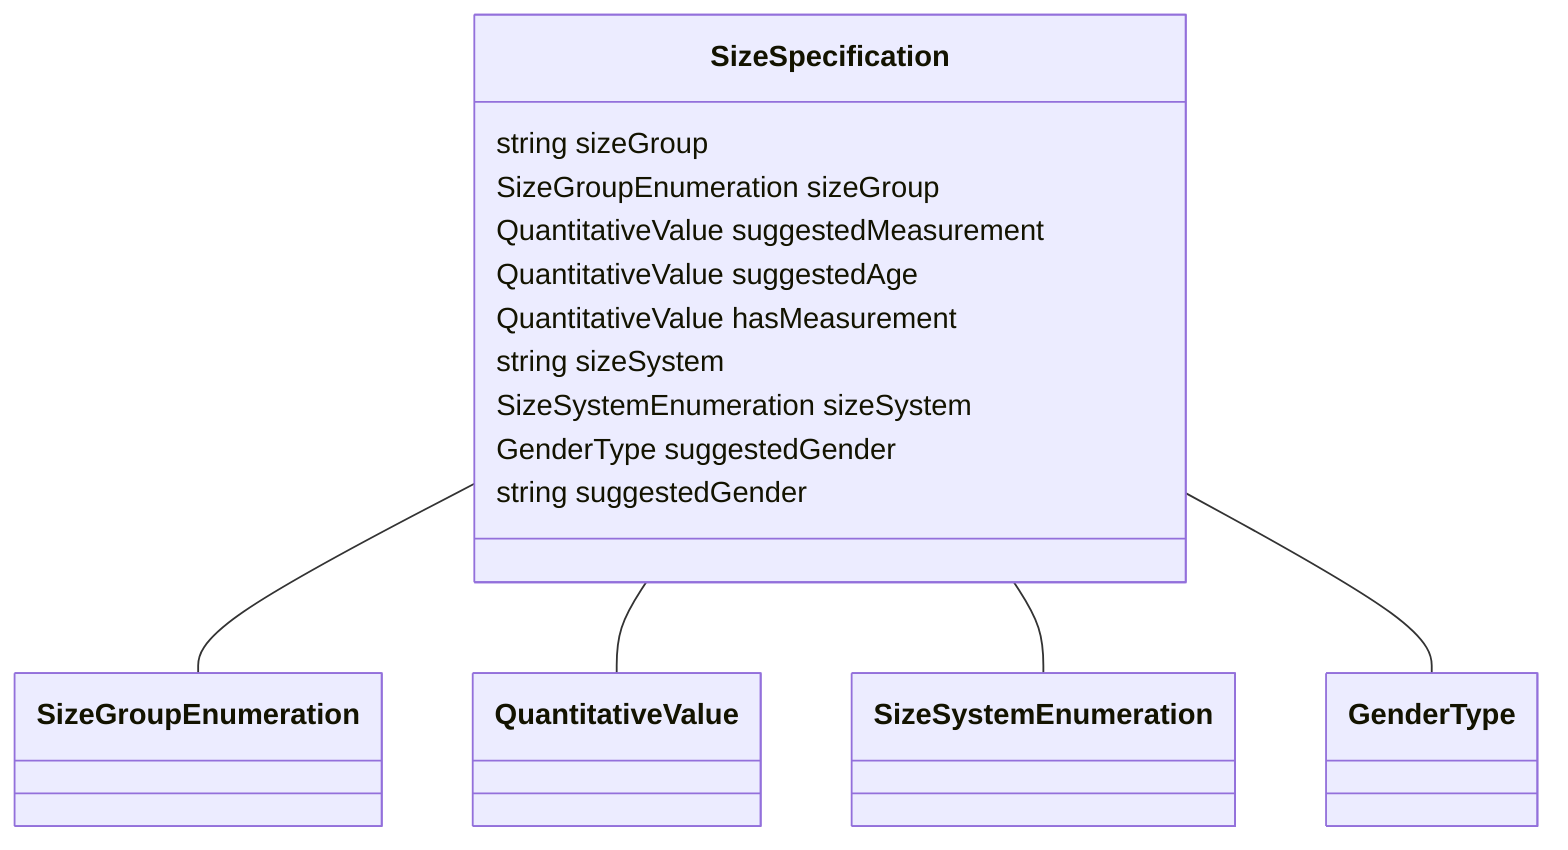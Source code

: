 classDiagram
  SizeSpecification -- SizeGroupEnumeration
  SizeSpecification -- QuantitativeValue
  SizeSpecification -- SizeSystemEnumeration
  SizeSpecification -- GenderType


class SizeSpecification {

  string sizeGroup
  SizeGroupEnumeration sizeGroup
  QuantitativeValue suggestedMeasurement
  QuantitativeValue suggestedAge
  QuantitativeValue hasMeasurement
  string sizeSystem
  SizeSystemEnumeration sizeSystem
  GenderType suggestedGender
  string suggestedGender

 }